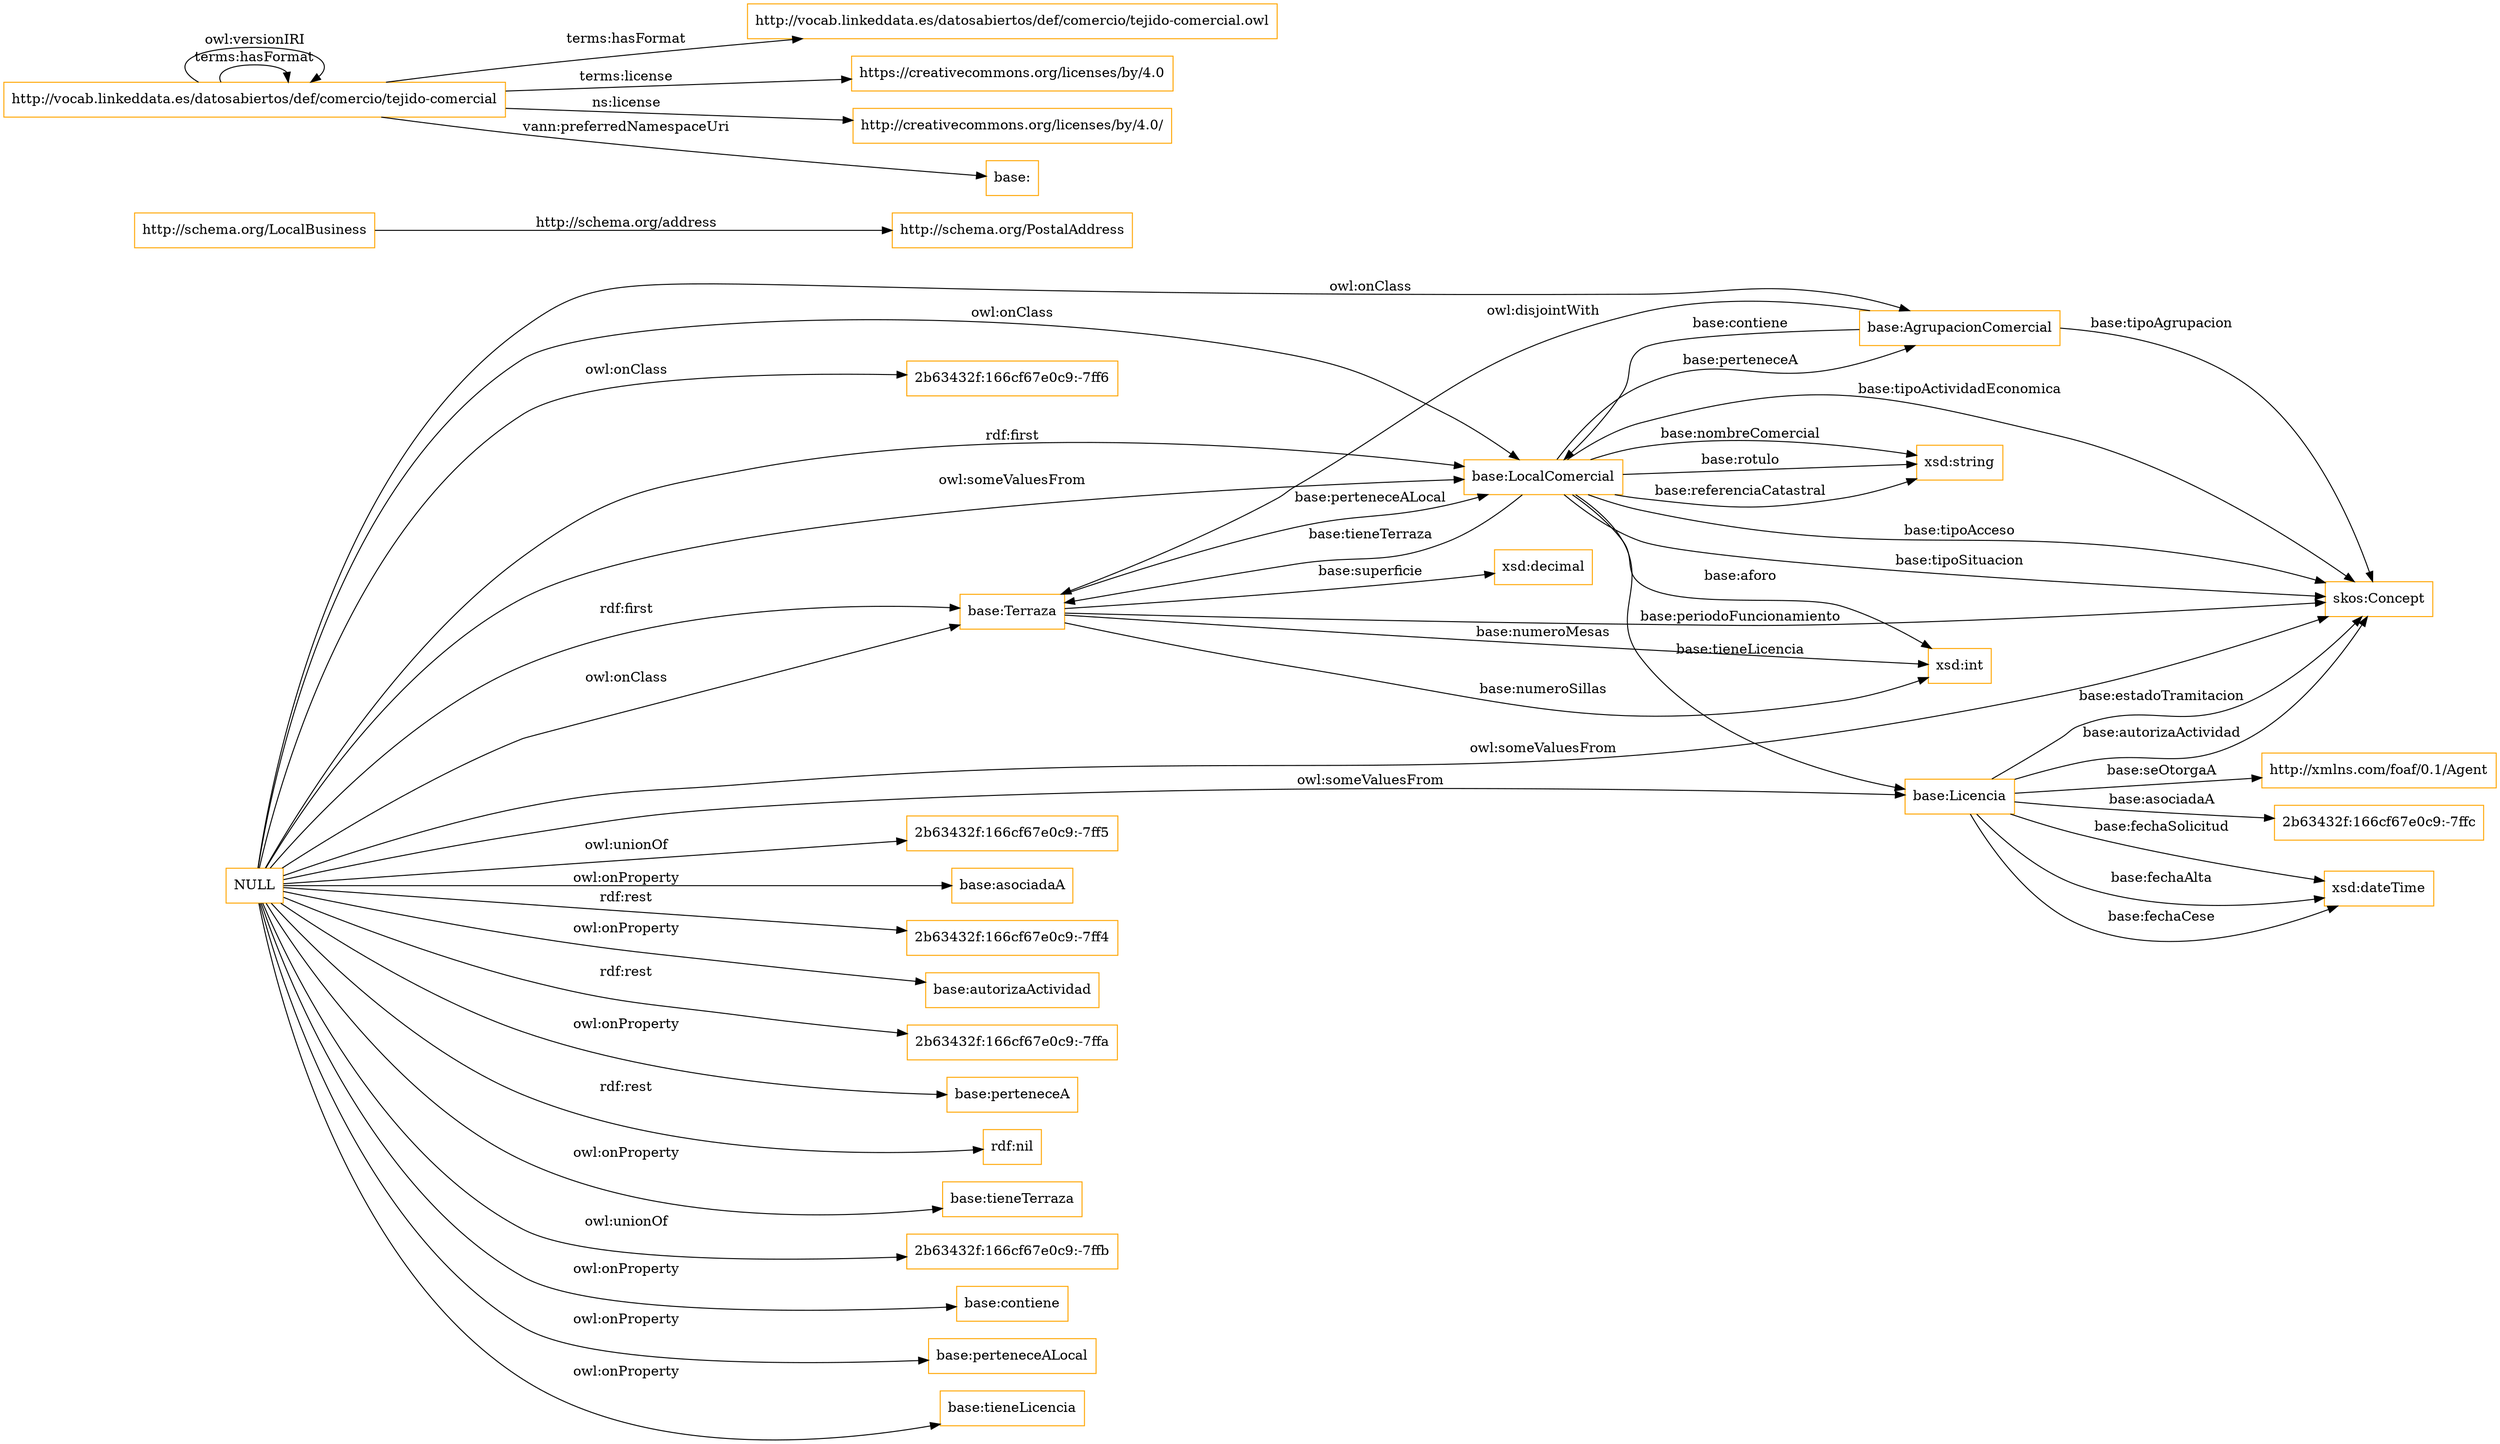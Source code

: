 digraph ar2dtool_diagram { 
rankdir=LR;
size="1501"
node [shape = rectangle, color="orange"]; "base:Terraza" "http://xmlns.com/foaf/0.1/Agent" "2b63432f:166cf67e0c9:-7ffc" "http://schema.org/PostalAddress" "base:AgrupacionComercial" "2b63432f:166cf67e0c9:-7ff6" "skos:Concept" "http://schema.org/LocalBusiness" "base:LocalComercial" "base:Licencia" ; /*classes style*/
	"NULL" -> "base:AgrupacionComercial" [ label = "owl:onClass" ];
	"NULL" -> "2b63432f:166cf67e0c9:-7ff6" [ label = "owl:onClass" ];
	"NULL" -> "2b63432f:166cf67e0c9:-7ff5" [ label = "owl:unionOf" ];
	"NULL" -> "base:asociadaA" [ label = "owl:onProperty" ];
	"NULL" -> "2b63432f:166cf67e0c9:-7ff4" [ label = "rdf:rest" ];
	"NULL" -> "base:autorizaActividad" [ label = "owl:onProperty" ];
	"NULL" -> "2b63432f:166cf67e0c9:-7ffa" [ label = "rdf:rest" ];
	"NULL" -> "base:Terraza" [ label = "rdf:first" ];
	"NULL" -> "base:Terraza" [ label = "owl:onClass" ];
	"NULL" -> "base:perteneceA" [ label = "owl:onProperty" ];
	"NULL" -> "skos:Concept" [ label = "owl:someValuesFrom" ];
	"NULL" -> "rdf:nil" [ label = "rdf:rest" ];
	"NULL" -> "base:Licencia" [ label = "owl:someValuesFrom" ];
	"NULL" -> "base:tieneTerraza" [ label = "owl:onProperty" ];
	"NULL" -> "base:LocalComercial" [ label = "owl:someValuesFrom" ];
	"NULL" -> "2b63432f:166cf67e0c9:-7ffb" [ label = "owl:unionOf" ];
	"NULL" -> "base:contiene" [ label = "owl:onProperty" ];
	"NULL" -> "base:perteneceALocal" [ label = "owl:onProperty" ];
	"NULL" -> "base:tieneLicencia" [ label = "owl:onProperty" ];
	"NULL" -> "base:LocalComercial" [ label = "owl:onClass" ];
	"NULL" -> "base:LocalComercial" [ label = "rdf:first" ];
	"http://vocab.linkeddata.es/datosabiertos/def/comercio/tejido-comercial" -> "http://vocab.linkeddata.es/datosabiertos/def/comercio/tejido-comercial.owl" [ label = "terms:hasFormat" ];
	"http://vocab.linkeddata.es/datosabiertos/def/comercio/tejido-comercial" -> "http://vocab.linkeddata.es/datosabiertos/def/comercio/tejido-comercial" [ label = "terms:hasFormat" ];
	"http://vocab.linkeddata.es/datosabiertos/def/comercio/tejido-comercial" -> "https://creativecommons.org/licenses/by/4.0" [ label = "terms:license" ];
	"http://vocab.linkeddata.es/datosabiertos/def/comercio/tejido-comercial" -> "http://vocab.linkeddata.es/datosabiertos/def/comercio/tejido-comercial" [ label = "owl:versionIRI" ];
	"http://vocab.linkeddata.es/datosabiertos/def/comercio/tejido-comercial" -> "http://creativecommons.org/licenses/by/4.0/" [ label = "ns:license" ];
	"http://vocab.linkeddata.es/datosabiertos/def/comercio/tejido-comercial" -> "base:" [ label = "vann:preferredNamespaceUri" ];
	"base:AgrupacionComercial" -> "base:Terraza" [ label = "owl:disjointWith" ];
	"base:LocalComercial" -> "xsd:string" [ label = "base:referenciaCatastral" ];
	"base:LocalComercial" -> "xsd:string" [ label = "base:nombreComercial" ];
	"base:Terraza" -> "xsd:decimal" [ label = "base:superficie" ];
	"base:LocalComercial" -> "skos:Concept" [ label = "base:tipoActividadEconomica" ];
	"base:Licencia" -> "http://xmlns.com/foaf/0.1/Agent" [ label = "base:seOtorgaA" ];
	"base:Licencia" -> "skos:Concept" [ label = "base:autorizaActividad" ];
	"base:LocalComercial" -> "xsd:string" [ label = "base:rotulo" ];
	"base:Licencia" -> "xsd:dateTime" [ label = "base:fechaCese" ];
	"base:AgrupacionComercial" -> "skos:Concept" [ label = "base:tipoAgrupacion" ];
	"http://schema.org/LocalBusiness" -> "http://schema.org/PostalAddress" [ label = "http://schema.org/address" ];
	"base:LocalComercial" -> "xsd:int" [ label = "base:aforo" ];
	"base:LocalComercial" -> "base:Terraza" [ label = "base:tieneTerraza" ];
	"base:AgrupacionComercial" -> "base:LocalComercial" [ label = "base:contiene" ];
	"base:Terraza" -> "xsd:int" [ label = "base:numeroSillas" ];
	"base:Terraza" -> "base:LocalComercial" [ label = "base:perteneceALocal" ];
	"base:Licencia" -> "skos:Concept" [ label = "base:estadoTramitacion" ];
	"base:LocalComercial" -> "base:AgrupacionComercial" [ label = "base:perteneceA" ];
	"base:Terraza" -> "xsd:int" [ label = "base:numeroMesas" ];
	"base:Licencia" -> "2b63432f:166cf67e0c9:-7ffc" [ label = "base:asociadaA" ];
	"base:LocalComercial" -> "skos:Concept" [ label = "base:tipoAcceso" ];
	"base:Licencia" -> "xsd:dateTime" [ label = "base:fechaSolicitud" ];
	"base:LocalComercial" -> "base:Licencia" [ label = "base:tieneLicencia" ];
	"base:Licencia" -> "xsd:dateTime" [ label = "base:fechaAlta" ];
	"base:LocalComercial" -> "skos:Concept" [ label = "base:tipoSituacion" ];
	"base:Terraza" -> "skos:Concept" [ label = "base:periodoFuncionamiento" ];

}
